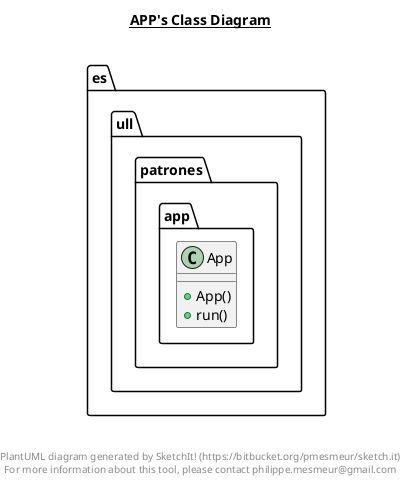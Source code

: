 @startuml

title __APP's Class Diagram__\n

  namespace es.ull.patrones {
    namespace es.ull.patrones.app {
      class es.ull.patrones.app.App {
          + App()
          + run()
      }
    }
  }
  



right footer


PlantUML diagram generated by SketchIt! (https://bitbucket.org/pmesmeur/sketch.it)
For more information about this tool, please contact philippe.mesmeur@gmail.com
endfooter

@enduml
